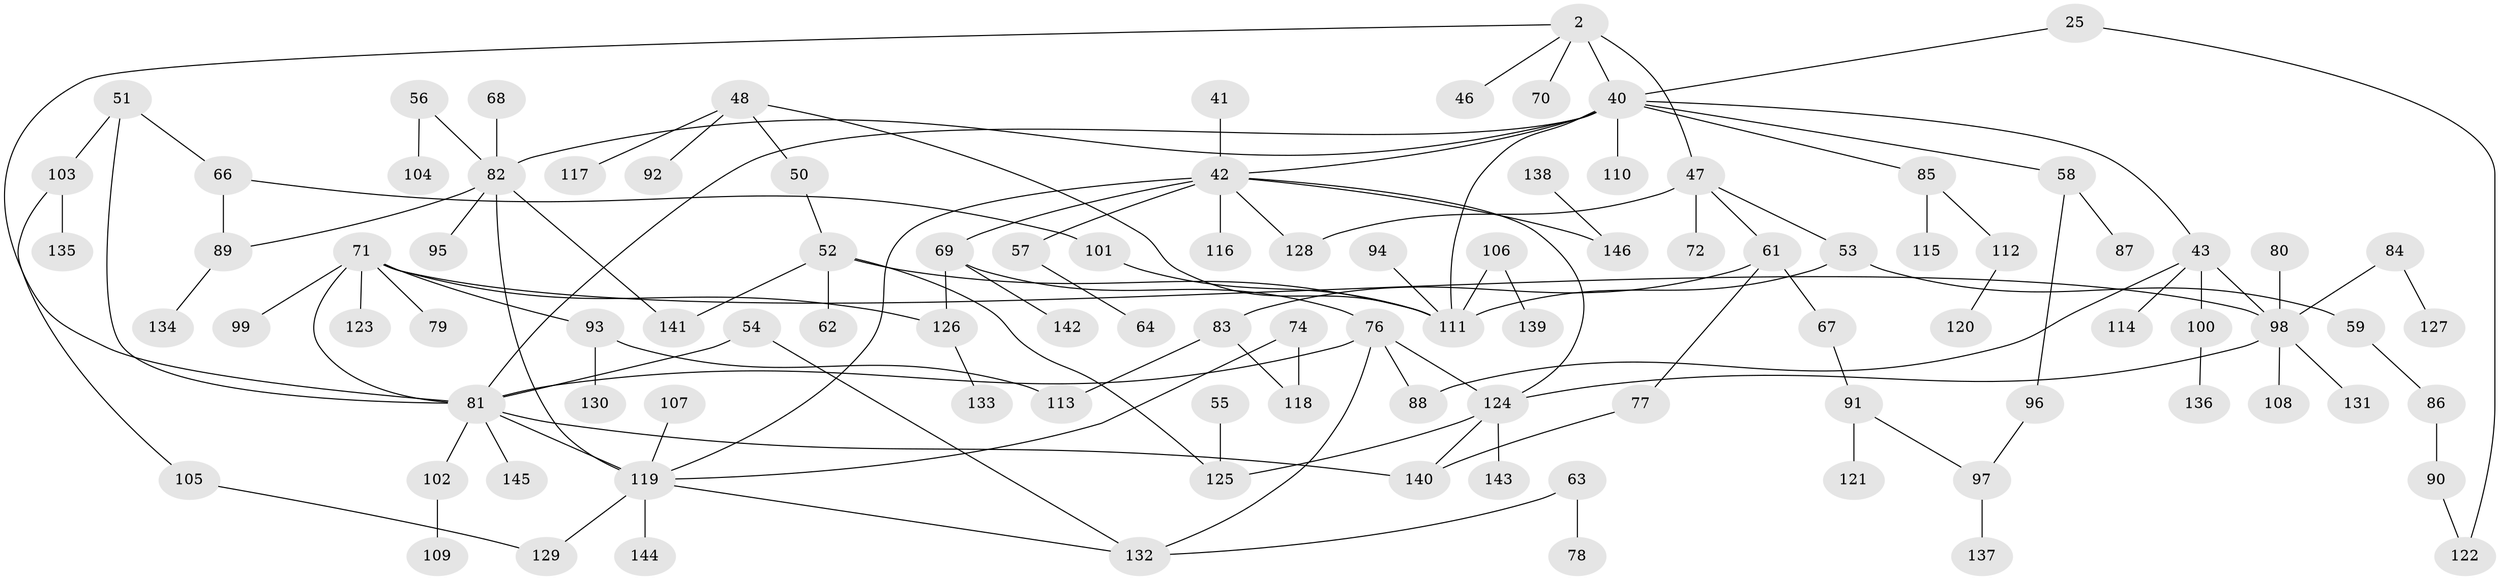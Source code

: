 // original degree distribution, {3: 0.21232876712328766, 6: 0.0273972602739726, 10: 0.00684931506849315, 5: 0.06164383561643835, 2: 0.2945205479452055, 7: 0.0136986301369863, 8: 0.00684931506849315, 4: 0.03424657534246575, 1: 0.3424657534246575}
// Generated by graph-tools (version 1.1) at 2025/45/03/04/25 21:45:34]
// undirected, 102 vertices, 126 edges
graph export_dot {
graph [start="1"]
  node [color=gray90,style=filled];
  2;
  25;
  40 [super="+5+15"];
  41;
  42 [super="+16+4"];
  43 [super="+24"];
  46;
  47 [super="+33"];
  48;
  50;
  51;
  52;
  53;
  54;
  55;
  56;
  57;
  58 [super="+7"];
  59;
  61 [super="+35"];
  62;
  63;
  64;
  66;
  67;
  68;
  69;
  70;
  71 [super="+65"];
  72;
  74;
  76 [super="+39"];
  77;
  78;
  79;
  80;
  81 [super="+31+75"];
  82 [super="+44+73"];
  83;
  84;
  85;
  86;
  87;
  88 [super="+34"];
  89;
  90;
  91;
  92;
  93;
  94;
  95;
  96;
  97;
  98 [super="+60"];
  99;
  100 [super="+28"];
  101;
  102;
  103;
  104;
  105;
  106;
  107;
  108;
  109;
  110;
  111 [super="+32"];
  112;
  113;
  114;
  115;
  116;
  117;
  118;
  119 [super="+6+11+30"];
  120;
  121;
  122;
  123;
  124 [super="+13"];
  125 [super="+49"];
  126;
  127;
  128;
  129 [super="+22+26"];
  130;
  131;
  132 [super="+19+36"];
  133;
  134;
  135;
  136;
  137;
  138;
  139;
  140;
  141;
  142;
  143;
  144;
  145;
  146 [super="+45"];
  2 -- 46;
  2 -- 47 [weight=2];
  2 -- 70;
  2 -- 40;
  2 -- 81;
  25 -- 122;
  25 -- 40;
  40 -- 110;
  40 -- 85;
  40 -- 58;
  40 -- 42;
  40 -- 111;
  40 -- 81;
  40 -- 43;
  40 -- 82 [weight=2];
  41 -- 42;
  42 -- 128;
  42 -- 119 [weight=2];
  42 -- 116;
  42 -- 57;
  42 -- 69;
  42 -- 124;
  42 -- 146;
  43 -- 98;
  43 -- 114;
  43 -- 100;
  43 -- 88;
  47 -- 128;
  47 -- 53;
  47 -- 72;
  47 -- 61;
  48 -- 50;
  48 -- 92;
  48 -- 117;
  48 -- 111;
  50 -- 52;
  51 -- 66;
  51 -- 103;
  51 -- 81;
  52 -- 62;
  52 -- 141;
  52 -- 125;
  52 -- 111;
  53 -- 59;
  53 -- 111;
  54 -- 132;
  54 -- 81;
  55 -- 125;
  56 -- 104;
  56 -- 82;
  57 -- 64;
  58 -- 96;
  58 -- 87;
  59 -- 86;
  61 -- 67;
  61 -- 77;
  61 -- 83;
  63 -- 78;
  63 -- 132;
  66 -- 89;
  66 -- 101;
  67 -- 91;
  68 -- 82;
  69 -- 126;
  69 -- 142;
  69 -- 76;
  71 -- 93;
  71 -- 81;
  71 -- 98;
  71 -- 99;
  71 -- 123;
  71 -- 126;
  71 -- 79;
  74 -- 118;
  74 -- 119;
  76 -- 124;
  76 -- 132;
  76 -- 88;
  76 -- 81;
  77 -- 140;
  80 -- 98;
  81 -- 140;
  81 -- 119 [weight=3];
  81 -- 102;
  81 -- 145;
  82 -- 119;
  82 -- 89;
  82 -- 141;
  82 -- 95;
  83 -- 118;
  83 -- 113;
  84 -- 127;
  84 -- 98;
  85 -- 112;
  85 -- 115;
  86 -- 90;
  89 -- 134;
  90 -- 122;
  91 -- 121;
  91 -- 97;
  93 -- 113;
  93 -- 130;
  94 -- 111;
  96 -- 97;
  97 -- 137;
  98 -- 131;
  98 -- 124;
  98 -- 108;
  100 -- 136;
  101 -- 111;
  102 -- 109;
  103 -- 105;
  103 -- 135;
  105 -- 129;
  106 -- 139;
  106 -- 111;
  107 -- 119;
  112 -- 120;
  119 -- 144;
  119 -- 132;
  119 -- 129;
  124 -- 143;
  124 -- 140;
  124 -- 125;
  126 -- 133;
  138 -- 146;
}
